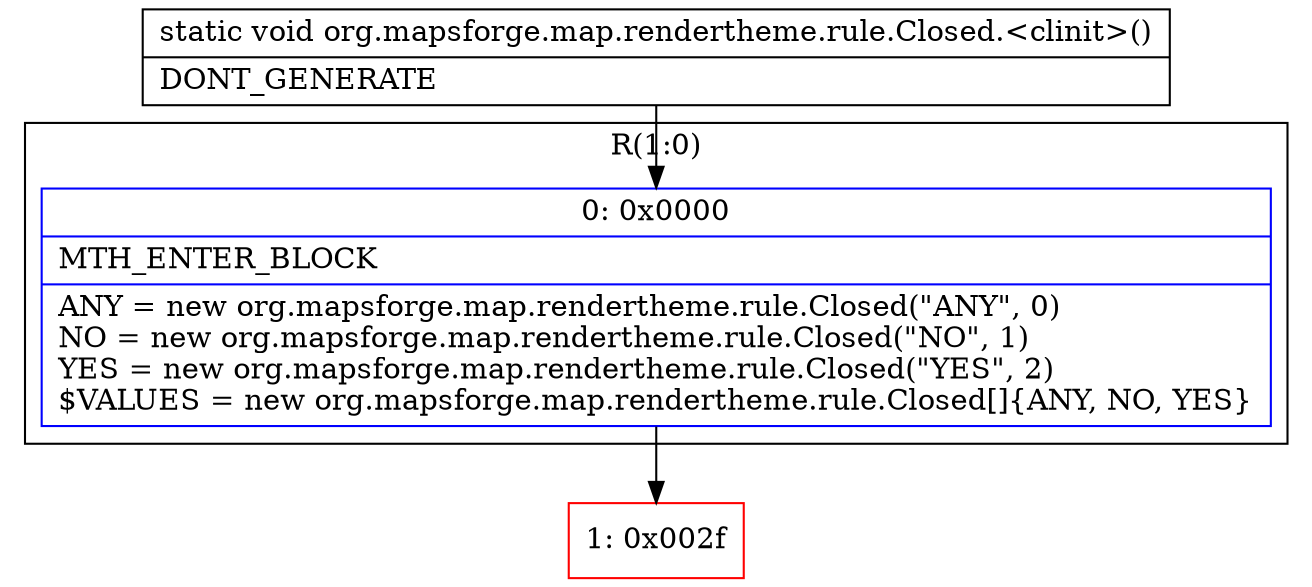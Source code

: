 digraph "CFG fororg.mapsforge.map.rendertheme.rule.Closed.\<clinit\>()V" {
subgraph cluster_Region_1682652366 {
label = "R(1:0)";
node [shape=record,color=blue];
Node_0 [shape=record,label="{0\:\ 0x0000|MTH_ENTER_BLOCK\l|ANY = new org.mapsforge.map.rendertheme.rule.Closed(\"ANY\", 0)\lNO = new org.mapsforge.map.rendertheme.rule.Closed(\"NO\", 1)\lYES = new org.mapsforge.map.rendertheme.rule.Closed(\"YES\", 2)\l$VALUES = new org.mapsforge.map.rendertheme.rule.Closed[]\{ANY, NO, YES\}\l}"];
}
Node_1 [shape=record,color=red,label="{1\:\ 0x002f}"];
MethodNode[shape=record,label="{static void org.mapsforge.map.rendertheme.rule.Closed.\<clinit\>()  | DONT_GENERATE\l}"];
MethodNode -> Node_0;
Node_0 -> Node_1;
}

